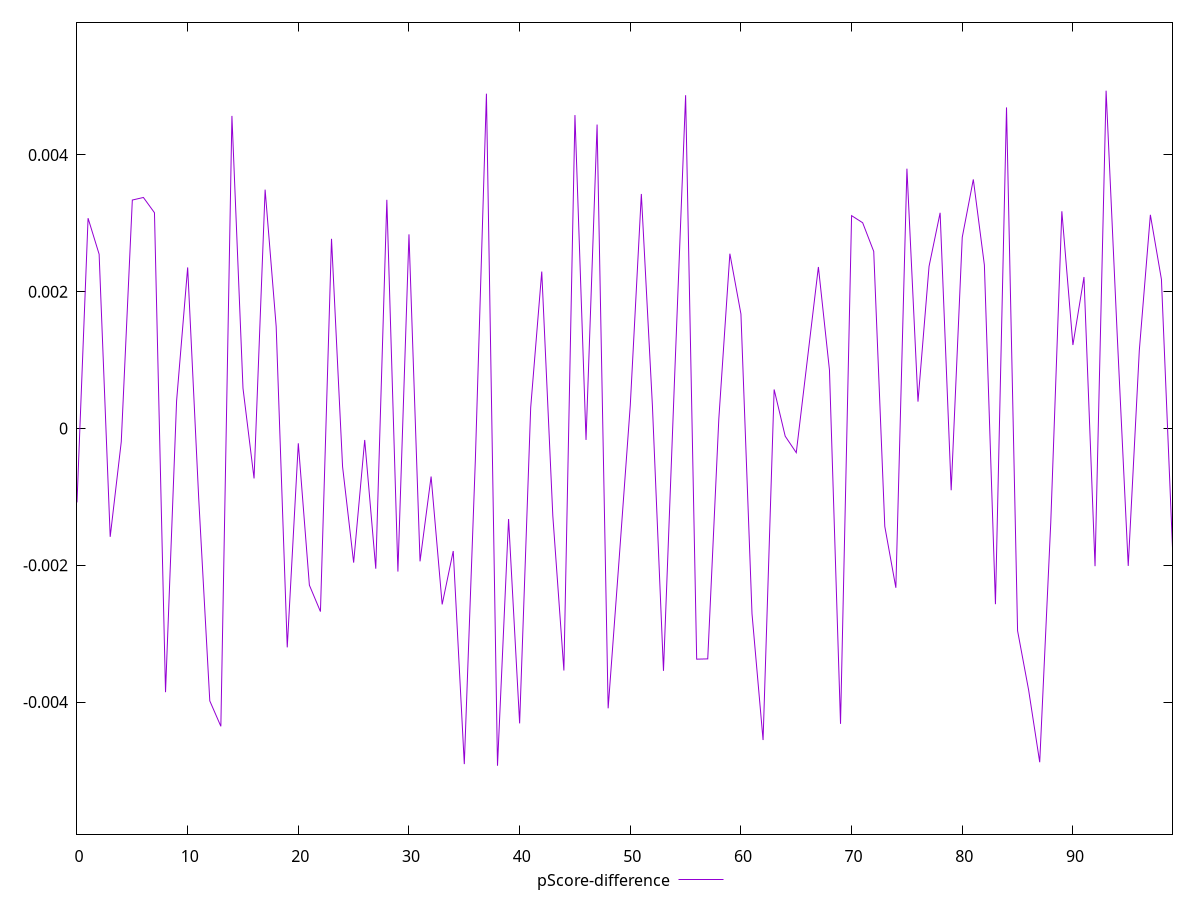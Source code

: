 reset

$pScoreDifference <<EOF
0 -0.001080715501878493
1 0.003075047964583799
2 0.002548088974459406
3 -0.0015847475704358072
4 -0.0001943696020033081
5 0.0033406143678127442
6 0.003378233604659442
7 0.003155332386889642
8 -0.003856614581962209
9 0.00040269092901229486
10 0.002355152457060472
11 -0.0010245701890877479
12 -0.003983629684340684
13 -0.004355737031414231
14 0.004570923097242829
15 0.0005890722057339537
16 -0.0007307591701869454
17 0.0034925825716888292
18 0.0014902819383767751
19 -0.0032007899979653587
20 -0.0002165505940001089
21 -0.0022912551754664112
22 -0.0026776990272654733
23 0.0027735541828944332
24 -0.000558571649104056
25 -0.0019615701010869957
26 -0.0001680229687611723
27 -0.002050809157506217
28 0.0033438672481544973
29 -0.0020931419927408546
30 0.0028392485029253844
31 -0.0019431327148384248
32 -0.000702390432935518
33 -0.0025729297166572074
34 -0.0017921936648279124
35 -0.004908503537731201
36 -0.0004562534733297263
37 0.004896236940085397
38 -0.004932287365731508
39 -0.0013239013045323877
40 -0.004312693557613989
41 0.00030557618816473564
42 0.0022948950669275936
43 -0.0012788958144552831
44 -0.0035392930504667686
45 0.004582786692226892
46 -0.00016767336216833018
47 0.004444739462448499
48 -0.004092371159472974
49 -0.0018940977803433845
50 0.000339616430101608
51 0.0034292509310964725
52 0.0003331877910339731
53 -0.0035443560942797214
54 0.0007249547520569721
55 0.004873347826517521
56 -0.0033735102863422517
57 -0.0033694474559081145
58 0.00013649998700265842
59 0.0025559445180328016
60 0.0016738893091170493
61 -0.0027090242046719226
62 -0.004556265301802642
63 0.0005703361422721709
64 -0.00011308420065461733
65 -0.0003538894133655879
66 0.0010030145390613199
67 0.002361964319295695
68 0.0008542401776738817
69 -0.004319359143091339
70 0.0031124115234381633
71 0.0030085485920218202
72 0.0025890839260173937
73 -0.0014324729816218018
74 -0.002329385025498787
75 0.0037992762837079086
76 0.00039217874229527383
77 0.0023708612863356238
78 0.003154094048448741
79 -0.0009036798721113737
80 0.0027962199429359402
81 0.0036419170729161676
82 0.0023900636499775696
83 -0.0025693706849650166
84 0.004695242401417943
85 -0.002958031072595929
86 -0.003826629453174246
87 -0.004880661134109232
88 -0.0013731942000718145
89 0.0031763570538043684
90 0.0012207141066975513
91 0.0022150087058963874
92 -0.002014104809083095
93 0.00493995211470738
94 0.0013827370433642516
95 -0.002009969612260132
96 0.0011396894235524146
97 0.0031243932525278906
98 0.0021802148776773334
99 -0.001745033560917597
EOF

set key outside below
set xrange [0:99]
set yrange [-0.005932287365731508:0.00593995211470738]
set trange [-0.005932287365731508:0.00593995211470738]
set terminal svg size 640, 500 enhanced background rgb 'white'
set output "report/report_00029_2021-02-24T13-36-40.390Z/mainthread-work-breakdown/samples/astro/pScore-difference/values.svg"

plot $pScoreDifference title "pScore-difference" with line

reset
